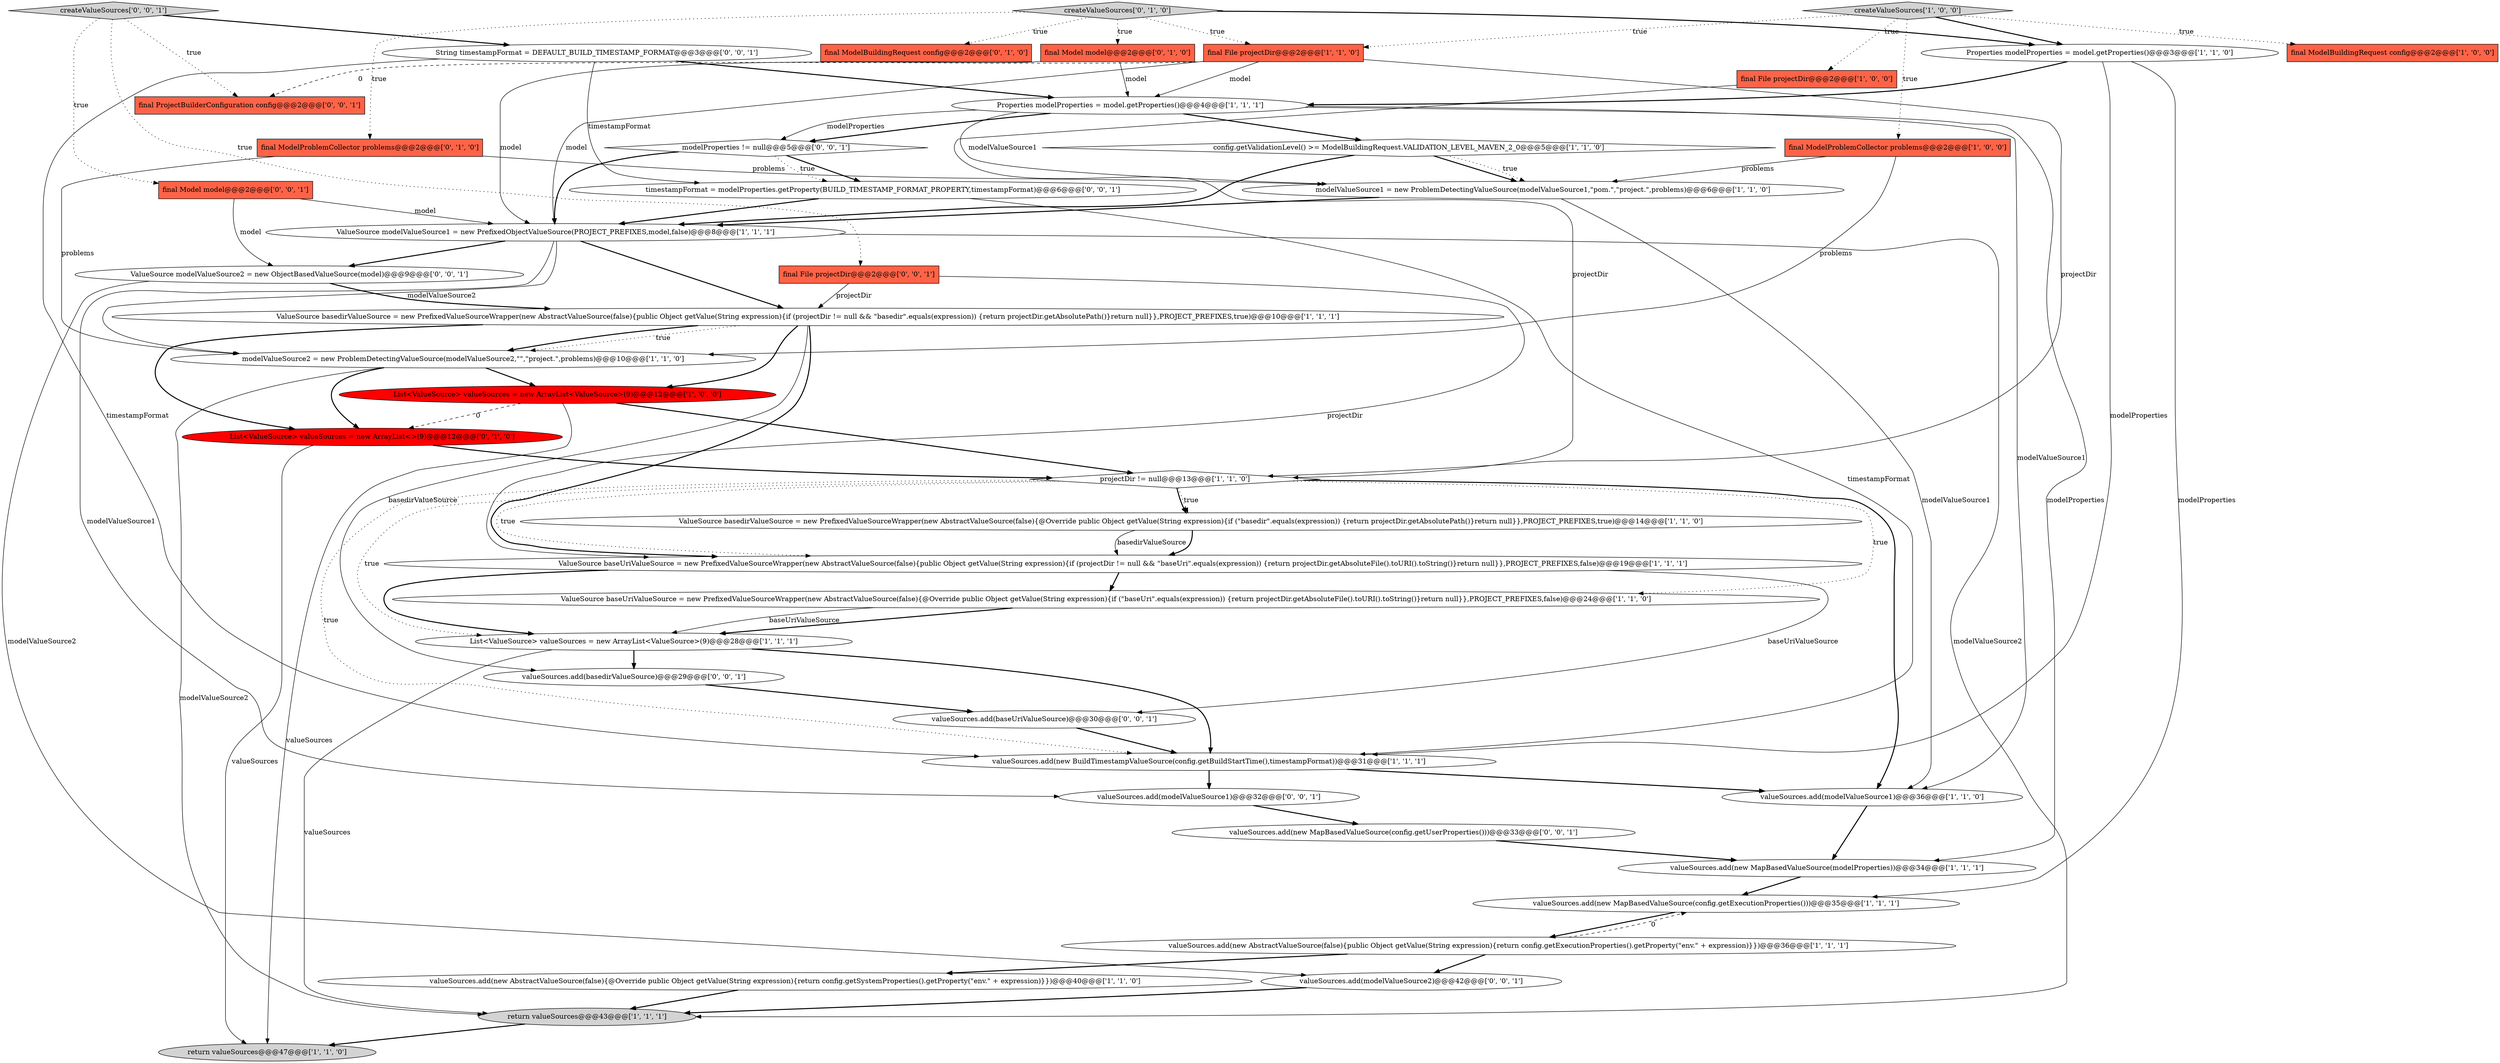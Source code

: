 digraph {
8 [style = filled, label = "final File projectDir@@@2@@@['1', '0', '0']", fillcolor = tomato, shape = box image = "AAA0AAABBB1BBB"];
12 [style = filled, label = "valueSources.add(new MapBasedValueSource(config.getExecutionProperties()))@@@35@@@['1', '1', '1']", fillcolor = white, shape = ellipse image = "AAA0AAABBB1BBB"];
40 [style = filled, label = "createValueSources['0', '0', '1']", fillcolor = lightgray, shape = diamond image = "AAA0AAABBB3BBB"];
7 [style = filled, label = "final ModelBuildingRequest config@@@2@@@['1', '0', '0']", fillcolor = tomato, shape = box image = "AAA0AAABBB1BBB"];
29 [style = filled, label = "createValueSources['0', '1', '0']", fillcolor = lightgray, shape = diamond image = "AAA0AAABBB2BBB"];
24 [style = filled, label = "final File projectDir@@@2@@@['1', '1', '0']", fillcolor = tomato, shape = box image = "AAA0AAABBB1BBB"];
22 [style = filled, label = "final ModelProblemCollector problems@@@2@@@['1', '0', '0']", fillcolor = tomato, shape = box image = "AAA0AAABBB1BBB"];
1 [style = filled, label = "valueSources.add(new MapBasedValueSource(modelProperties))@@@34@@@['1', '1', '1']", fillcolor = white, shape = ellipse image = "AAA0AAABBB1BBB"];
36 [style = filled, label = "modelProperties != null@@@5@@@['0', '0', '1']", fillcolor = white, shape = diamond image = "AAA0AAABBB3BBB"];
39 [style = filled, label = "valueSources.add(modelValueSource2)@@@42@@@['0', '0', '1']", fillcolor = white, shape = ellipse image = "AAA0AAABBB3BBB"];
26 [style = filled, label = "final ModelBuildingRequest config@@@2@@@['0', '1', '0']", fillcolor = tomato, shape = box image = "AAA0AAABBB2BBB"];
43 [style = filled, label = "ValueSource modelValueSource2 = new ObjectBasedValueSource(model)@@@9@@@['0', '0', '1']", fillcolor = white, shape = ellipse image = "AAA0AAABBB3BBB"];
11 [style = filled, label = "List<ValueSource> valueSources = new ArrayList<ValueSource>(9)@@@12@@@['1', '0', '0']", fillcolor = red, shape = ellipse image = "AAA1AAABBB1BBB"];
15 [style = filled, label = "modelValueSource1 = new ProblemDetectingValueSource(modelValueSource1,\"pom.\",\"project.\",problems)@@@6@@@['1', '1', '0']", fillcolor = white, shape = ellipse image = "AAA0AAABBB1BBB"];
19 [style = filled, label = "config.getValidationLevel() >= ModelBuildingRequest.VALIDATION_LEVEL_MAVEN_2_0@@@5@@@['1', '1', '0']", fillcolor = white, shape = diamond image = "AAA0AAABBB1BBB"];
34 [style = filled, label = "valueSources.add(modelValueSource1)@@@32@@@['0', '0', '1']", fillcolor = white, shape = ellipse image = "AAA0AAABBB3BBB"];
10 [style = filled, label = "List<ValueSource> valueSources = new ArrayList<ValueSource>(9)@@@28@@@['1', '1', '1']", fillcolor = white, shape = ellipse image = "AAA0AAABBB1BBB"];
21 [style = filled, label = "ValueSource baseUriValueSource = new PrefixedValueSourceWrapper(new AbstractValueSource(false){public Object getValue(String expression){if (projectDir != null && \"baseUri\".equals(expression)) {return projectDir.getAbsoluteFile().toURI().toString()}return null}},PROJECT_PREFIXES,false)@@@19@@@['1', '1', '1']", fillcolor = white, shape = ellipse image = "AAA0AAABBB1BBB"];
25 [style = filled, label = "valueSources.add(modelValueSource1)@@@36@@@['1', '1', '0']", fillcolor = white, shape = ellipse image = "AAA0AAABBB1BBB"];
2 [style = filled, label = "projectDir != null@@@13@@@['1', '1', '0']", fillcolor = white, shape = diamond image = "AAA0AAABBB1BBB"];
23 [style = filled, label = "valueSources.add(new AbstractValueSource(false){@Override public Object getValue(String expression){return config.getSystemProperties().getProperty(\"env.\" + expression)}})@@@40@@@['1', '1', '0']", fillcolor = white, shape = ellipse image = "AAA0AAABBB1BBB"];
4 [style = filled, label = "ValueSource basedirValueSource = new PrefixedValueSourceWrapper(new AbstractValueSource(false){@Override public Object getValue(String expression){if (\"basedir\".equals(expression)) {return projectDir.getAbsolutePath()}return null}},PROJECT_PREFIXES,true)@@@14@@@['1', '1', '0']", fillcolor = white, shape = ellipse image = "AAA0AAABBB1BBB"];
42 [style = filled, label = "timestampFormat = modelProperties.getProperty(BUILD_TIMESTAMP_FORMAT_PROPERTY,timestampFormat)@@@6@@@['0', '0', '1']", fillcolor = white, shape = ellipse image = "AAA0AAABBB3BBB"];
20 [style = filled, label = "modelValueSource2 = new ProblemDetectingValueSource(modelValueSource2,\"\",\"project.\",problems)@@@10@@@['1', '1', '0']", fillcolor = white, shape = ellipse image = "AAA0AAABBB1BBB"];
13 [style = filled, label = "ValueSource basedirValueSource = new PrefixedValueSourceWrapper(new AbstractValueSource(false){public Object getValue(String expression){if (projectDir != null && \"basedir\".equals(expression)) {return projectDir.getAbsolutePath()}return null}},PROJECT_PREFIXES,true)@@@10@@@['1', '1', '1']", fillcolor = white, shape = ellipse image = "AAA0AAABBB1BBB"];
31 [style = filled, label = "valueSources.add(baseUriValueSource)@@@30@@@['0', '0', '1']", fillcolor = white, shape = ellipse image = "AAA0AAABBB3BBB"];
38 [style = filled, label = "String timestampFormat = DEFAULT_BUILD_TIMESTAMP_FORMAT@@@3@@@['0', '0', '1']", fillcolor = white, shape = ellipse image = "AAA0AAABBB3BBB"];
5 [style = filled, label = "return valueSources@@@47@@@['1', '1', '0']", fillcolor = lightgray, shape = ellipse image = "AAA0AAABBB1BBB"];
33 [style = filled, label = "valueSources.add(basedirValueSource)@@@29@@@['0', '0', '1']", fillcolor = white, shape = ellipse image = "AAA0AAABBB3BBB"];
9 [style = filled, label = "Properties modelProperties = model.getProperties()@@@4@@@['1', '1', '1']", fillcolor = white, shape = ellipse image = "AAA0AAABBB1BBB"];
27 [style = filled, label = "final ModelProblemCollector problems@@@2@@@['0', '1', '0']", fillcolor = tomato, shape = box image = "AAA0AAABBB2BBB"];
41 [style = filled, label = "final ProjectBuilderConfiguration config@@@2@@@['0', '0', '1']", fillcolor = tomato, shape = box image = "AAA0AAABBB3BBB"];
14 [style = filled, label = "ValueSource baseUriValueSource = new PrefixedValueSourceWrapper(new AbstractValueSource(false){@Override public Object getValue(String expression){if (\"baseUri\".equals(expression)) {return projectDir.getAbsoluteFile().toURI().toString()}return null}},PROJECT_PREFIXES,false)@@@24@@@['1', '1', '0']", fillcolor = white, shape = ellipse image = "AAA0AAABBB1BBB"];
28 [style = filled, label = "List<ValueSource> valueSources = new ArrayList<>(9)@@@12@@@['0', '1', '0']", fillcolor = red, shape = ellipse image = "AAA1AAABBB2BBB"];
18 [style = filled, label = "valueSources.add(new BuildTimestampValueSource(config.getBuildStartTime(),timestampFormat))@@@31@@@['1', '1', '1']", fillcolor = white, shape = ellipse image = "AAA0AAABBB1BBB"];
30 [style = filled, label = "final Model model@@@2@@@['0', '1', '0']", fillcolor = tomato, shape = box image = "AAA0AAABBB2BBB"];
32 [style = filled, label = "final File projectDir@@@2@@@['0', '0', '1']", fillcolor = tomato, shape = box image = "AAA0AAABBB3BBB"];
35 [style = filled, label = "valueSources.add(new MapBasedValueSource(config.getUserProperties()))@@@33@@@['0', '0', '1']", fillcolor = white, shape = ellipse image = "AAA0AAABBB3BBB"];
17 [style = filled, label = "createValueSources['1', '0', '0']", fillcolor = lightgray, shape = diamond image = "AAA0AAABBB1BBB"];
3 [style = filled, label = "ValueSource modelValueSource1 = new PrefixedObjectValueSource(PROJECT_PREFIXES,model,false)@@@8@@@['1', '1', '1']", fillcolor = white, shape = ellipse image = "AAA0AAABBB1BBB"];
6 [style = filled, label = "Properties modelProperties = model.getProperties()@@@3@@@['1', '1', '0']", fillcolor = white, shape = ellipse image = "AAA0AAABBB1BBB"];
0 [style = filled, label = "return valueSources@@@43@@@['1', '1', '1']", fillcolor = lightgray, shape = ellipse image = "AAA0AAABBB1BBB"];
16 [style = filled, label = "valueSources.add(new AbstractValueSource(false){public Object getValue(String expression){return config.getExecutionProperties().getProperty(\"env.\" + expression)}})@@@36@@@['1', '1', '1']", fillcolor = white, shape = ellipse image = "AAA0AAABBB1BBB"];
37 [style = filled, label = "final Model model@@@2@@@['0', '0', '1']", fillcolor = tomato, shape = box image = "AAA0AAABBB3BBB"];
21->10 [style = bold, label=""];
25->1 [style = bold, label=""];
13->20 [style = dotted, label="true"];
40->32 [style = dotted, label="true"];
38->42 [style = solid, label="timestampFormat"];
40->38 [style = bold, label=""];
2->18 [style = dotted, label="true"];
29->26 [style = dotted, label="true"];
40->37 [style = dotted, label="true"];
32->21 [style = solid, label="projectDir"];
17->8 [style = dotted, label="true"];
29->6 [style = bold, label=""];
9->36 [style = solid, label="modelProperties"];
13->33 [style = solid, label="basedirValueSource"];
1->12 [style = bold, label=""];
42->3 [style = bold, label=""];
13->20 [style = bold, label=""];
24->2 [style = solid, label="projectDir"];
19->15 [style = bold, label=""];
2->25 [style = bold, label=""];
19->3 [style = bold, label=""];
8->2 [style = solid, label="projectDir"];
2->10 [style = dotted, label="true"];
30->9 [style = solid, label="model"];
40->41 [style = dotted, label="true"];
27->15 [style = solid, label="problems"];
24->41 [style = dashed, label="0"];
11->5 [style = solid, label="valueSources"];
27->20 [style = solid, label="problems"];
9->1 [style = solid, label="modelProperties"];
4->21 [style = bold, label=""];
37->3 [style = solid, label="model"];
14->10 [style = bold, label=""];
20->0 [style = solid, label="modelValueSource2"];
2->21 [style = dotted, label="true"];
2->4 [style = bold, label=""];
13->11 [style = bold, label=""];
9->25 [style = solid, label="modelValueSource1"];
43->13 [style = bold, label=""];
21->31 [style = solid, label="baseUriValueSource"];
18->25 [style = bold, label=""];
16->39 [style = bold, label=""];
24->9 [style = solid, label="model"];
34->35 [style = bold, label=""];
30->3 [style = solid, label="model"];
36->42 [style = bold, label=""];
10->18 [style = bold, label=""];
10->0 [style = solid, label="valueSources"];
32->13 [style = solid, label="projectDir"];
17->6 [style = bold, label=""];
18->34 [style = bold, label=""];
38->9 [style = bold, label=""];
3->20 [style = solid, label="modelValueSource2"];
16->23 [style = bold, label=""];
19->15 [style = dotted, label="true"];
15->3 [style = bold, label=""];
23->0 [style = bold, label=""];
37->43 [style = solid, label="model"];
38->18 [style = solid, label="timestampFormat"];
35->1 [style = bold, label=""];
22->15 [style = solid, label="problems"];
2->4 [style = dotted, label="true"];
9->19 [style = bold, label=""];
17->22 [style = dotted, label="true"];
2->14 [style = dotted, label="true"];
10->33 [style = bold, label=""];
4->21 [style = solid, label="basedirValueSource"];
3->0 [style = solid, label="modelValueSource2"];
29->24 [style = dotted, label="true"];
17->24 [style = dotted, label="true"];
0->5 [style = bold, label=""];
21->14 [style = bold, label=""];
9->36 [style = bold, label=""];
20->11 [style = bold, label=""];
43->39 [style = solid, label="modelValueSource2"];
24->3 [style = solid, label="model"];
6->18 [style = solid, label="modelProperties"];
29->27 [style = dotted, label="true"];
20->28 [style = bold, label=""];
14->10 [style = solid, label="baseUriValueSource"];
31->18 [style = bold, label=""];
12->16 [style = bold, label=""];
36->42 [style = dotted, label="true"];
11->2 [style = bold, label=""];
16->12 [style = dashed, label="0"];
28->5 [style = solid, label="valueSources"];
11->28 [style = dashed, label="0"];
28->2 [style = bold, label=""];
22->20 [style = solid, label="problems"];
39->0 [style = bold, label=""];
3->34 [style = solid, label="modelValueSource1"];
29->30 [style = dotted, label="true"];
3->13 [style = bold, label=""];
33->31 [style = bold, label=""];
15->25 [style = solid, label="modelValueSource1"];
17->7 [style = dotted, label="true"];
3->43 [style = bold, label=""];
42->18 [style = solid, label="timestampFormat"];
6->9 [style = bold, label=""];
13->21 [style = bold, label=""];
9->15 [style = solid, label="modelValueSource1"];
13->28 [style = bold, label=""];
6->12 [style = solid, label="modelProperties"];
36->3 [style = bold, label=""];
}
